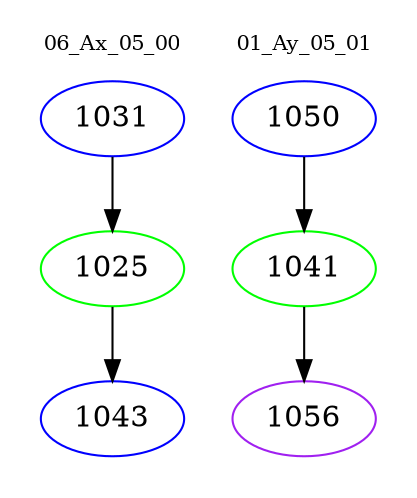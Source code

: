 digraph{
subgraph cluster_0 {
color = white
label = "06_Ax_05_00";
fontsize=10;
T0_1031 [label="1031", color="blue"]
T0_1031 -> T0_1025 [color="black"]
T0_1025 [label="1025", color="green"]
T0_1025 -> T0_1043 [color="black"]
T0_1043 [label="1043", color="blue"]
}
subgraph cluster_1 {
color = white
label = "01_Ay_05_01";
fontsize=10;
T1_1050 [label="1050", color="blue"]
T1_1050 -> T1_1041 [color="black"]
T1_1041 [label="1041", color="green"]
T1_1041 -> T1_1056 [color="black"]
T1_1056 [label="1056", color="purple"]
}
}
